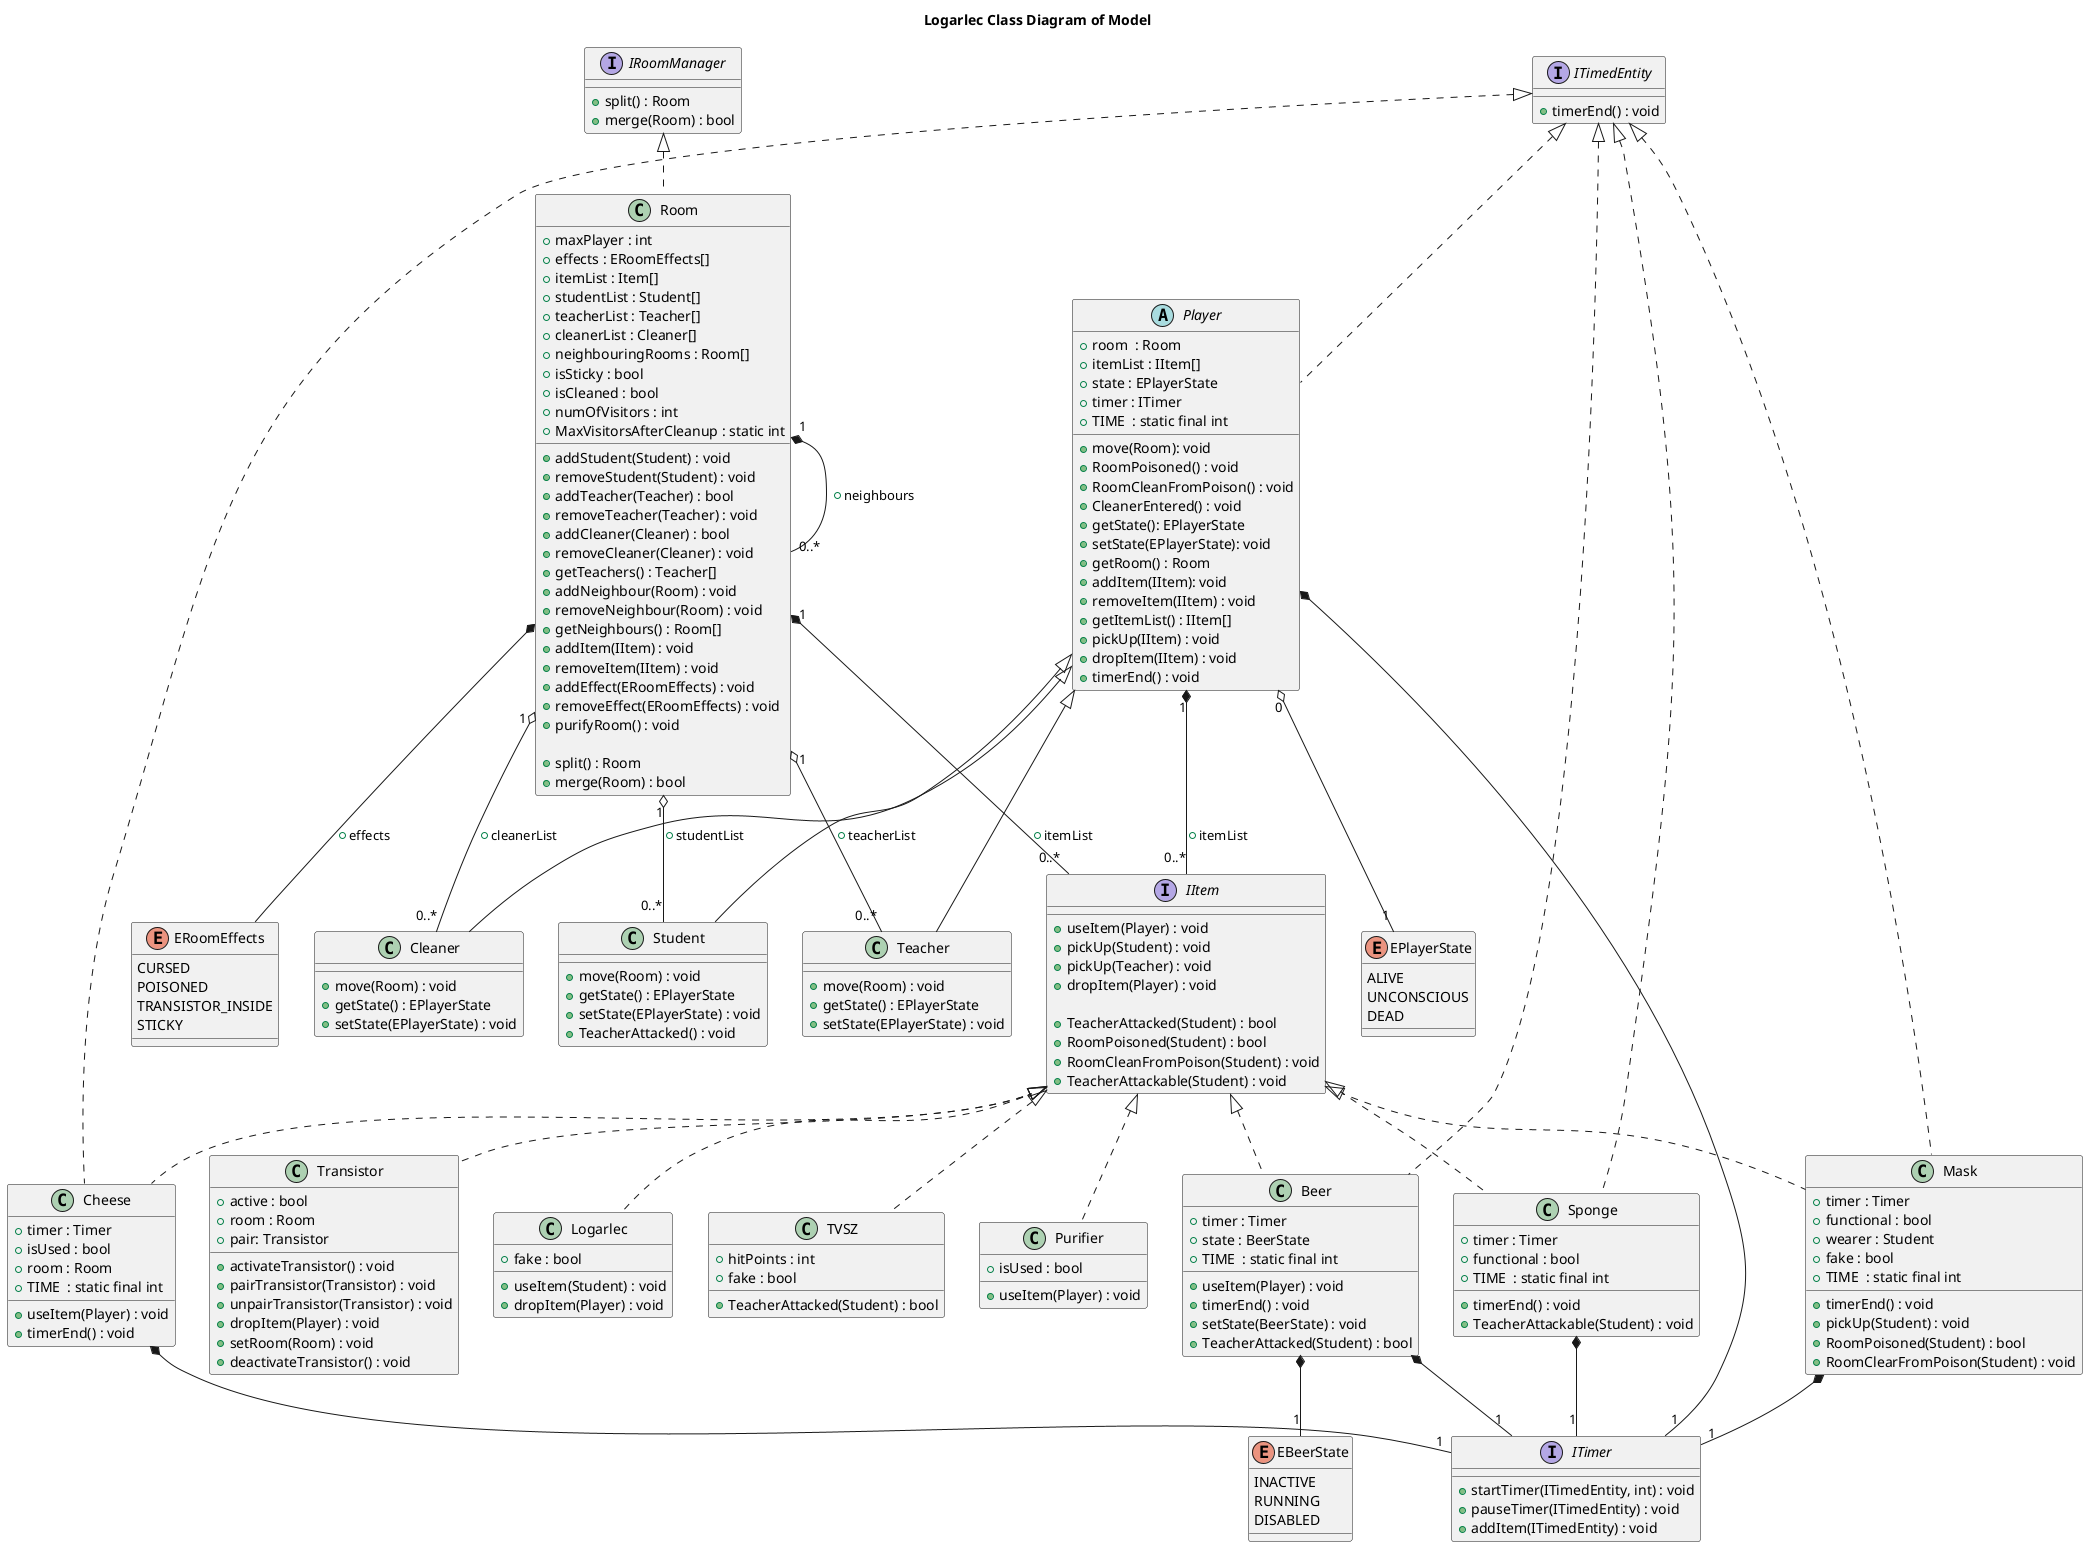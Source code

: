 @startuml UML

title Logarlec Class Diagram of Model

interface IRoomManager {
    + split() : Room
    + merge(Room) : bool
}

class Room implements IRoomManager {
    + maxPlayer : int
    + effects : ERoomEffects[]
    + itemList : Item[]
    + studentList : Student[]
    + teacherList : Teacher[]
    + cleanerList : Cleaner[]
    + neighbouringRooms : Room[]
    + isSticky : bool
    + isCleaned : bool
    + numOfVisitors : int
    + MaxVisitorsAfterCleanup : static int

    + addStudent(Student) : void
    + removeStudent(Student) : void
    + addTeacher(Teacher) : bool
    + removeTeacher(Teacher) : void
    + addCleaner(Cleaner) : bool
    + removeCleaner(Cleaner) : void
    + getTeachers() : Teacher[]
    + addNeighbour(Room) : void
    + removeNeighbour(Room) : void
    + getNeighbours() : Room[]
    + addItem(IItem) : void
    + removeItem(IItem) : void
    + addEffect(ERoomEffects) : void
    + removeEffect(ERoomEffects) : void
    + purifyRoom() : void

    + split() : Room
    + merge(Room) : bool
}

Room "1" o-- "0..*" Student: + studentList
Room "1" o-- "0..*" Teacher: + teacherList
Room "1" o-- "0..*" Cleaner: + cleanerList
Room "1" *-- "0..*" Room: + neighbours
Room "1" *-- "0..*" IItem: + itemList
Room *-- ERoomEffects: + effects

enum EPlayerState {
    ALIVE
    UNCONSCIOUS
    DEAD
}

abstract class Player implements ITimedEntity{
    + room  : Room
    + itemList : IItem[]
    + state : EPlayerState
    + timer : ITimer
    + TIME  : static final int

    + move(Room): void
    + RoomPoisoned() : void
    + RoomCleanFromPoison() : void
    + CleanerEntered() : void
    + getState(): EPlayerState
    + setState(EPlayerState): void
    + getRoom() : Room
    + addItem(IItem): void
    + removeItem(IItem) : void
    + getItemList() : IItem[]
    + pickUp(IItem) : void
    + dropItem(IItem) : void
    + timerEnd() : void
}

Player "0" o-- "1" EPlayerState
Player "1" *-- "0..*" IItem: + itemList
Player *--"1" ITimer

interface IItem {
    + useItem(Player) : void
    + pickUp(Student) : void
    + pickUp(Teacher) : void
    + dropItem(Player) : void 

    + TeacherAttacked(Student) : bool
    + RoomPoisoned(Student) : bool
    + RoomCleanFromPoison(Student) : void
    + TeacherAttackable(Student) : void
}

class Teacher extends Player {
    + move(Room) : void
    + getState() : EPlayerState
    + setState(EPlayerState) : void
}

class Student extends Player {
    + move(Room) : void
    + getState() : EPlayerState
    + setState(EPlayerState) : void
    + TeacherAttacked() : void
}

class Cleaner extends Player {
    + move(Room) : void
    + getState() : EPlayerState
    + setState(EPlayerState) : void
}

enum ERoomEffects {
    CURSED
    POISONED
    TRANSISTOR_INSIDE
    STICKY
}

interface ITimer {
    + startTimer(ITimedEntity, int) : void
    + pauseTimer(ITimedEntity) : void
    + addItem(ITimedEntity) : void
}

interface ITimedEntity {
    + timerEnd() : void
}

class TVSZ implements IItem {
    + hitPoints : int
    + fake : bool

    + TeacherAttacked(Student) : bool
}

class Transistor implements IItem  {
    + active : bool
    + room : Room
    + pair: Transistor

    + activateTransistor() : void
    + pairTransistor(Transistor) : void
    + unpairTransistor(Transistor) : void
    + dropItem(Player) : void
    + setRoom(Room) : void
    + deactivateTransistor() : void
}

enum EBeerState {
    INACTIVE
    RUNNING
    DISABLED
}

class Beer implements IItem, ITimedEntity {
    + timer : Timer
    + state : BeerState
    + TIME  : static final int
    
    + useItem(Player) : void
    + timerEnd() : void
    + setState(BeerState) : void
    + TeacherAttacked(Student) : bool
}
Beer *-- "1" EBeerState
Beer *--"1" ITimer

class Mask implements IItem, ITimedEntity  {
    + timer : Timer
    + functional : bool
    + wearer : Student
    + fake : bool
    + TIME  : static final int

    + timerEnd() : void
    + pickUp(Student) : void
    + RoomPoisoned(Student) : bool
    + RoomClearFromPoison(Student) : void

}
Mask *--"1" ITimer

class Sponge implements IItem, ITimedEntity {
    + timer : Timer
    + functional : bool
    + TIME  : static final int

    + timerEnd() : void
    + TeacherAttackable(Student) : void
}
Sponge *--"1" ITimer

class Cheese implements IItem, ITimedEntity {
    + timer : Timer
    + isUsed : bool
    + room : Room
    + TIME  : static final int

    + useItem(Player) : void
    + timerEnd() : void
}
Cheese *--"1" ITimer

class Purifier implements IItem {
    + isUsed : bool

    + useItem(Player) : void
}

class Logarlec  implements IItem  {
    + fake : bool

    + useItem(Student) : void
    + dropItem(Player) : void
}

@enduml
